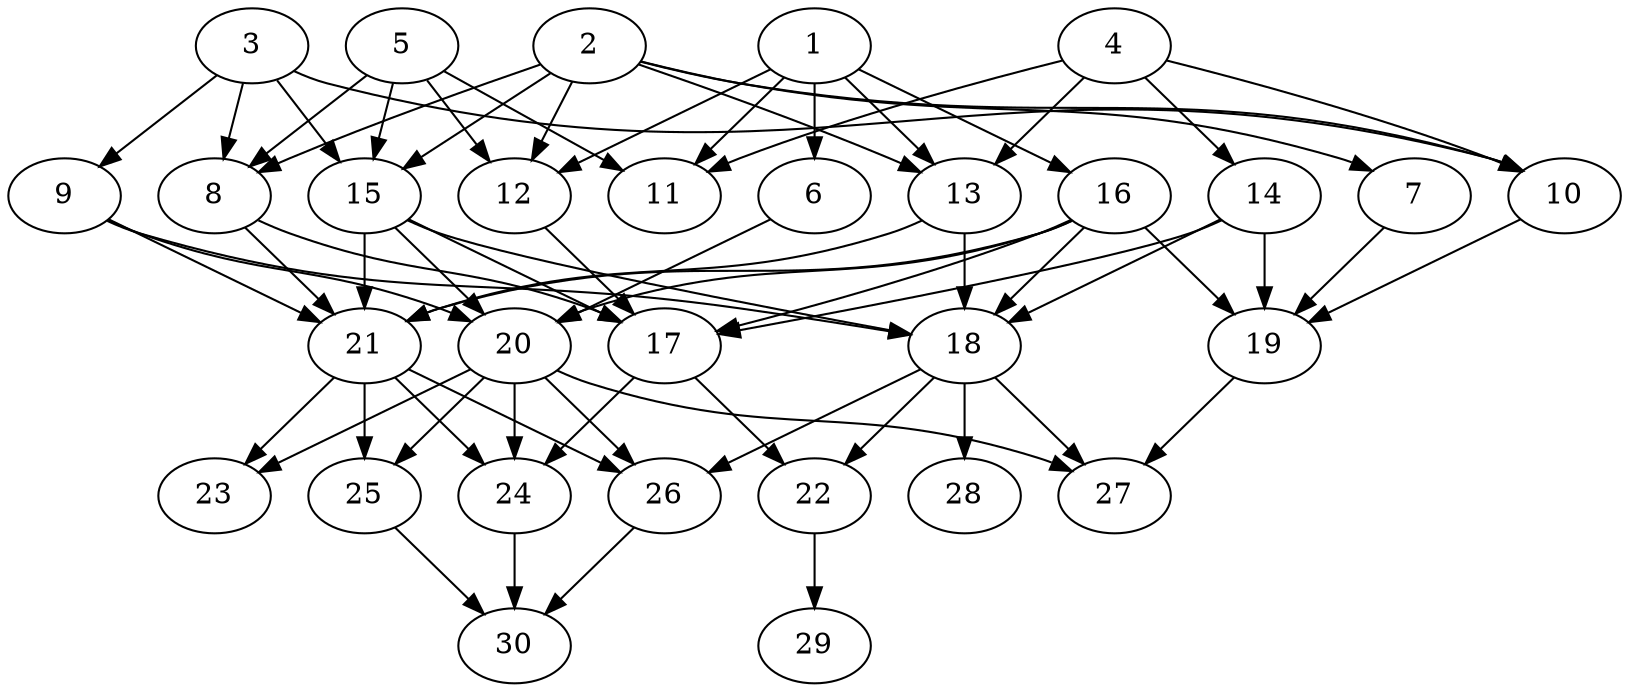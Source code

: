 // DAG (tier=2-normal, mode=compute, n=30, ccr=0.377, fat=0.621, density=0.529, regular=0.431, jump=0.177, mindata=524288, maxdata=8388608)
// DAG automatically generated by daggen at Sun Aug 24 16:33:33 2025
// /home/ermia/Project/Environments/daggen/bin/daggen --dot --ccr 0.377 --fat 0.621 --regular 0.431 --density 0.529 --jump 0.177 --mindata 524288 --maxdata 8388608 -n 30 
digraph G {
  1 [size="65744298132663840", alpha="0.12", expect_size="32872149066331920"]
  1 -> 6 [size ="36048608428032"]
  1 -> 11 [size ="36048608428032"]
  1 -> 12 [size ="36048608428032"]
  1 -> 13 [size ="36048608428032"]
  1 -> 16 [size ="36048608428032"]
  2 [size="374004960418588524544", alpha="0.09", expect_size="187002480209294262272"]
  2 -> 7 [size ="415280522067968"]
  2 -> 8 [size ="415280522067968"]
  2 -> 10 [size ="415280522067968"]
  2 -> 12 [size ="415280522067968"]
  2 -> 13 [size ="415280522067968"]
  2 -> 15 [size ="415280522067968"]
  3 [size="134620783971401728000", alpha="0.16", expect_size="67310391985700864000"]
  3 -> 8 [size ="210134840115200"]
  3 -> 9 [size ="210134840115200"]
  3 -> 10 [size ="210134840115200"]
  3 -> 15 [size ="210134840115200"]
  4 [size="401440312792119771136", alpha="0.11", expect_size="200720156396059885568"]
  4 -> 10 [size ="435348756758528"]
  4 -> 11 [size ="435348756758528"]
  4 -> 13 [size ="435348756758528"]
  4 -> 14 [size ="435348756758528"]
  5 [size="2225448174253808", alpha="0.13", expect_size="1112724087126904"]
  5 -> 8 [size ="107631913992192"]
  5 -> 11 [size ="107631913992192"]
  5 -> 12 [size ="107631913992192"]
  5 -> 15 [size ="107631913992192"]
  6 [size="891468318905070", alpha="0.04", expect_size="445734159452535"]
  6 -> 20 [size ="66756886396928"]
  7 [size="12812604569668662", alpha="0.11", expect_size="6406302284834331"]
  7 -> 19 [size ="245881810976768"]
  8 [size="1477577345258049792", alpha="0.04", expect_size="738788672629024896"]
  8 -> 17 [size ="550784332726272"]
  8 -> 21 [size ="550784332726272"]
  9 [size="9718230619566524", alpha="0.08", expect_size="4859115309783262"]
  9 -> 18 [size ="176809048014848"]
  9 -> 20 [size ="176809048014848"]
  9 -> 21 [size ="176809048014848"]
  10 [size="123158471702633728", alpha="0.05", expect_size="61579235851316864"]
  10 -> 19 [size ="266554470039552"]
  11 [size="61171658085854992", alpha="0.01", expect_size="30585829042927496"]
  12 [size="521793888791583260672", alpha="0.07", expect_size="260896944395791630336"]
  12 -> 17 [size ="518508618186752"]
  13 [size="482976169779676", alpha="0.10", expect_size="241488084889838"]
  13 -> 18 [size ="37772928745472"]
  13 -> 21 [size ="37772928745472"]
  14 [size="75695292013517040", alpha="0.16", expect_size="37847646006758520"]
  14 -> 17 [size ="30346661855232"]
  14 -> 18 [size ="30346661855232"]
  14 -> 19 [size ="30346661855232"]
  15 [size="228466676100759552000", alpha="0.14", expect_size="114233338050379776000"]
  15 -> 17 [size ="298977538867200"]
  15 -> 18 [size ="298977538867200"]
  15 -> 20 [size ="298977538867200"]
  15 -> 21 [size ="298977538867200"]
  16 [size="12461149069880990", alpha="0.12", expect_size="6230574534940495"]
  16 -> 17 [size ="7730941132800"]
  16 -> 18 [size ="7730941132800"]
  16 -> 19 [size ="7730941132800"]
  16 -> 20 [size ="7730941132800"]
  16 -> 21 [size ="7730941132800"]
  17 [size="228791308727295232", alpha="0.02", expect_size="114395654363647616"]
  17 -> 22 [size ="116522202693632"]
  17 -> 24 [size ="116522202693632"]
  18 [size="218957912128559775744", alpha="0.17", expect_size="109478956064279887872"]
  18 -> 22 [size ="290623290605568"]
  18 -> 26 [size ="290623290605568"]
  18 -> 27 [size ="290623290605568"]
  18 -> 28 [size ="290623290605568"]
  19 [size="180011460382798381056", alpha="0.12", expect_size="90005730191399190528"]
  19 -> 27 [size ="255048881799168"]
  20 [size="3551427601505997", alpha="0.12", expect_size="1775713800752998"]
  20 -> 23 [size ="104529605427200"]
  20 -> 24 [size ="104529605427200"]
  20 -> 25 [size ="104529605427200"]
  20 -> 26 [size ="104529605427200"]
  20 -> 27 [size ="104529605427200"]
  21 [size="11591500500846888", alpha="0.15", expect_size="5795750250423444"]
  21 -> 23 [size ="187677487923200"]
  21 -> 24 [size ="187677487923200"]
  21 -> 25 [size ="187677487923200"]
  21 -> 26 [size ="187677487923200"]
  22 [size="1108689658526364928", alpha="0.12", expect_size="554344829263182464"]
  22 -> 29 [size ="446294380249088"]
  23 [size="569996629677076119552", alpha="0.01", expect_size="284998314838538059776"]
  24 [size="2833649028199732", alpha="0.18", expect_size="1416824514099866"]
  24 -> 30 [size ="154672811737088"]
  25 [size="17175900984190184", alpha="0.11", expect_size="8587950492095092"]
  25 -> 30 [size ="409633713815552"]
  26 [size="128751195498355264", alpha="0.01", expect_size="64375597749177632"]
  26 -> 30 [size ="110049175273472"]
  27 [size="8224655069862406", alpha="0.03", expect_size="4112327534931203"]
  28 [size="285984858268862775296", alpha="0.06", expect_size="142992429134431387648"]
  29 [size="531615638712680192", alpha="0.09", expect_size="265807819356340096"]
  30 [size="11577017129890404", alpha="0.13", expect_size="5788508564945202"]
}